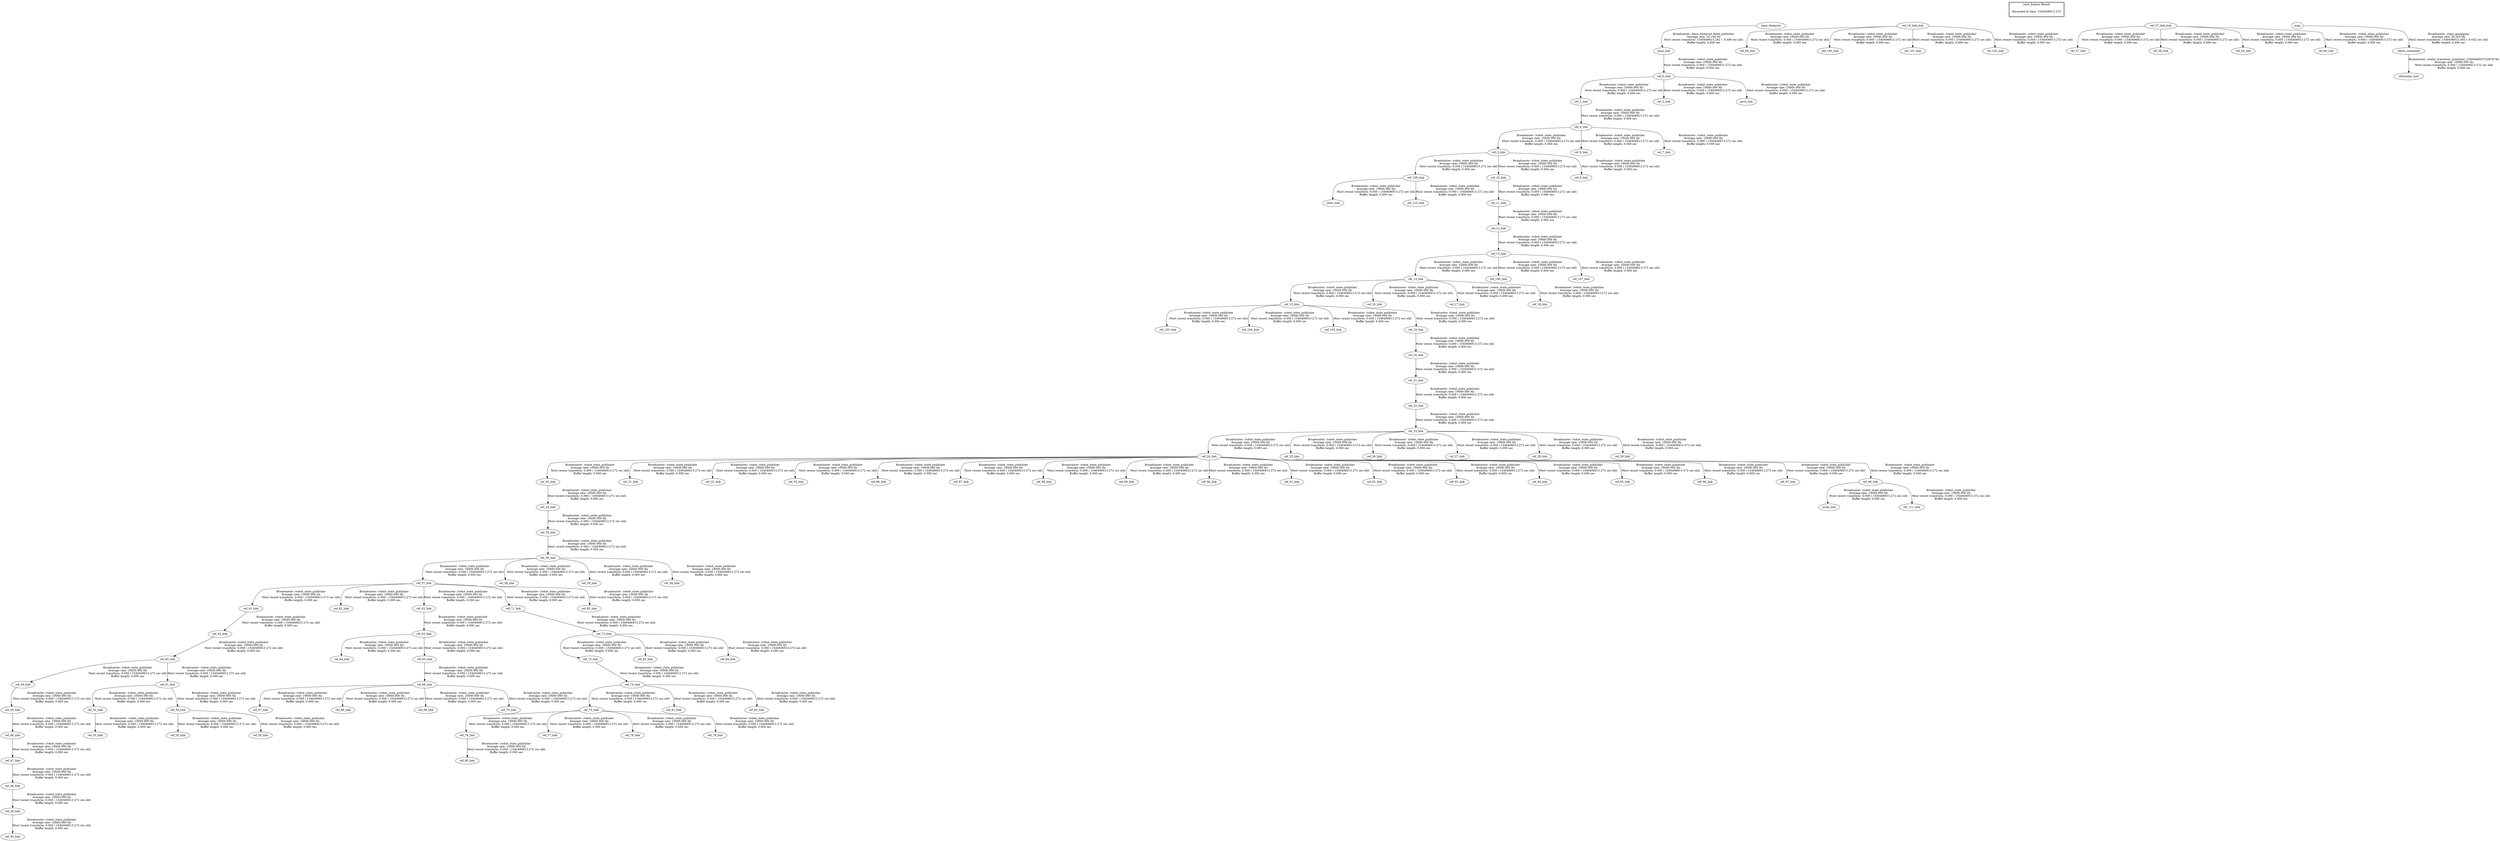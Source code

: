digraph G {
"base_link" -> "ref_0_link"[label="Broadcaster: /robot_state_publisher\nAverage rate: 10000.000 Hz\nMost recent transform: 0.000 ( 1540406913.272 sec old)\nBuffer length: 0.000 sec\n"];
"base_footprint" -> "base_link"[label="Broadcaster: /base_footprint_fixed_publisher\nAverage rate: 10.149 Hz\nMost recent transform: 1540406913.281 ( -0.009 sec old)\nBuffer length: 4.828 sec\n"];
"ref_0_link" -> "ref_1_link"[label="Broadcaster: /robot_state_publisher\nAverage rate: 10000.000 Hz\nMost recent transform: 0.000 ( 1540406913.272 sec old)\nBuffer length: 0.000 sec\n"];
"ref_18_link_hub" -> "ref_99_link"[label="Broadcaster: /robot_state_publisher\nAverage rate: 10000.000 Hz\nMost recent transform: 0.000 ( 1540406913.272 sec old)\nBuffer length: 0.000 sec\n"];
"ref_18_link_hub" -> "ref_100_link"[label="Broadcaster: /robot_state_publisher\nAverage rate: 10000.000 Hz\nMost recent transform: 0.000 ( 1540406913.272 sec old)\nBuffer length: 0.000 sec\n"];
"ref_18_link_hub" -> "ref_101_link"[label="Broadcaster: /robot_state_publisher\nAverage rate: 10000.000 Hz\nMost recent transform: 0.000 ( 1540406913.272 sec old)\nBuffer length: 0.000 sec\n"];
"ref_18_link_hub" -> "ref_102_link"[label="Broadcaster: /robot_state_publisher\nAverage rate: 10000.000 Hz\nMost recent transform: 0.000 ( 1540406913.272 sec old)\nBuffer length: 0.000 sec\n"];
"ref_15_link" -> "ref_103_link"[label="Broadcaster: /robot_state_publisher\nAverage rate: 10000.000 Hz\nMost recent transform: 0.000 ( 1540406913.272 sec old)\nBuffer length: 0.000 sec\n"];
"ref_14_link" -> "ref_15_link"[label="Broadcaster: /robot_state_publisher\nAverage rate: 10000.000 Hz\nMost recent transform: 0.000 ( 1540406913.272 sec old)\nBuffer length: 0.000 sec\n"];
"ref_15_link" -> "ref_104_link"[label="Broadcaster: /robot_state_publisher\nAverage rate: 10000.000 Hz\nMost recent transform: 0.000 ( 1540406913.272 sec old)\nBuffer length: 0.000 sec\n"];
"ref_15_link" -> "ref_105_link"[label="Broadcaster: /robot_state_publisher\nAverage rate: 10000.000 Hz\nMost recent transform: 0.000 ( 1540406913.272 sec old)\nBuffer length: 0.000 sec\n"];
"ref_13_link" -> "ref_106_link"[label="Broadcaster: /robot_state_publisher\nAverage rate: 10000.000 Hz\nMost recent transform: 0.000 ( 1540406913.272 sec old)\nBuffer length: 0.000 sec\n"];
"ref_12_link" -> "ref_13_link"[label="Broadcaster: /robot_state_publisher\nAverage rate: 10000.000 Hz\nMost recent transform: 0.000 ( 1540406913.272 sec old)\nBuffer length: 0.000 sec\n"];
"ref_13_link" -> "ref_107_link"[label="Broadcaster: /robot_state_publisher\nAverage rate: 10000.000 Hz\nMost recent transform: 0.000 ( 1540406913.272 sec old)\nBuffer length: 0.000 sec\n"];
"ref_5_link" -> "ref_108_link"[label="Broadcaster: /robot_state_publisher\nAverage rate: 10000.000 Hz\nMost recent transform: 0.000 ( 1540406913.272 sec old)\nBuffer length: 0.000 sec\n"];
"ref_4_link" -> "ref_5_link"[label="Broadcaster: /robot_state_publisher\nAverage rate: 10000.000 Hz\nMost recent transform: 0.000 ( 1540406913.272 sec old)\nBuffer length: 0.000 sec\n"];
"ref_10_link" -> "ref_11_link"[label="Broadcaster: /robot_state_publisher\nAverage rate: 10000.000 Hz\nMost recent transform: 0.000 ( 1540406913.272 sec old)\nBuffer length: 0.000 sec\n"];
"ref_5_link" -> "ref_10_link"[label="Broadcaster: /robot_state_publisher\nAverage rate: 10000.000 Hz\nMost recent transform: 0.000 ( 1540406913.272 sec old)\nBuffer length: 0.000 sec\n"];
"ref_108_link" -> "color_link"[label="Broadcaster: /robot_state_publisher\nAverage rate: 10000.000 Hz\nMost recent transform: 0.000 ( 1540406913.272 sec old)\nBuffer length: 0.000 sec\n"];
"ref_108_link" -> "ref_110_link"[label="Broadcaster: /robot_state_publisher\nAverage rate: 10000.000 Hz\nMost recent transform: 0.000 ( 1540406913.272 sec old)\nBuffer length: 0.000 sec\n"];
"ref_11_link" -> "ref_12_link"[label="Broadcaster: /robot_state_publisher\nAverage rate: 10000.000 Hz\nMost recent transform: 0.000 ( 1540406913.272 sec old)\nBuffer length: 0.000 sec\n"];
"ref_13_link" -> "ref_14_link"[label="Broadcaster: /robot_state_publisher\nAverage rate: 10000.000 Hz\nMost recent transform: 0.000 ( 1540406913.272 sec old)\nBuffer length: 0.000 sec\n"];
"ref_14_link" -> "ref_16_link"[label="Broadcaster: /robot_state_publisher\nAverage rate: 10000.000 Hz\nMost recent transform: 0.000 ( 1540406913.272 sec old)\nBuffer length: 0.000 sec\n"];
"ref_14_link" -> "ref_17_link"[label="Broadcaster: /robot_state_publisher\nAverage rate: 10000.000 Hz\nMost recent transform: 0.000 ( 1540406913.272 sec old)\nBuffer length: 0.000 sec\n"];
"ref_14_link" -> "ref_18_link"[label="Broadcaster: /robot_state_publisher\nAverage rate: 10000.000 Hz\nMost recent transform: 0.000 ( 1540406913.272 sec old)\nBuffer length: 0.000 sec\n"];
"ref_15_link" -> "ref_19_link"[label="Broadcaster: /robot_state_publisher\nAverage rate: 10000.000 Hz\nMost recent transform: 0.000 ( 1540406913.272 sec old)\nBuffer length: 0.000 sec\n"];
"ref_19_link" -> "ref_20_link"[label="Broadcaster: /robot_state_publisher\nAverage rate: 10000.000 Hz\nMost recent transform: 0.000 ( 1540406913.272 sec old)\nBuffer length: 0.000 sec\n"];
"ref_0_link" -> "ref_2_link"[label="Broadcaster: /robot_state_publisher\nAverage rate: 10000.000 Hz\nMost recent transform: 0.000 ( 1540406913.272 sec old)\nBuffer length: 0.000 sec\n"];
"ref_20_link" -> "ref_21_link"[label="Broadcaster: /robot_state_publisher\nAverage rate: 10000.000 Hz\nMost recent transform: 0.000 ( 1540406913.272 sec old)\nBuffer length: 0.000 sec\n"];
"ref_21_link" -> "ref_22_link"[label="Broadcaster: /robot_state_publisher\nAverage rate: 10000.000 Hz\nMost recent transform: 0.000 ( 1540406913.272 sec old)\nBuffer length: 0.000 sec\n"];
"ref_22_link" -> "ref_23_link"[label="Broadcaster: /robot_state_publisher\nAverage rate: 10000.000 Hz\nMost recent transform: 0.000 ( 1540406913.272 sec old)\nBuffer length: 0.000 sec\n"];
"ref_23_link" -> "ref_24_link"[label="Broadcaster: /robot_state_publisher\nAverage rate: 10000.000 Hz\nMost recent transform: 0.000 ( 1540406913.272 sec old)\nBuffer length: 0.000 sec\n"];
"ref_23_link" -> "ref_25_link"[label="Broadcaster: /robot_state_publisher\nAverage rate: 10000.000 Hz\nMost recent transform: 0.000 ( 1540406913.272 sec old)\nBuffer length: 0.000 sec\n"];
"ref_23_link" -> "ref_26_link"[label="Broadcaster: /robot_state_publisher\nAverage rate: 10000.000 Hz\nMost recent transform: 0.000 ( 1540406913.272 sec old)\nBuffer length: 0.000 sec\n"];
"ref_23_link" -> "ref_27_link"[label="Broadcaster: /robot_state_publisher\nAverage rate: 10000.000 Hz\nMost recent transform: 0.000 ( 1540406913.272 sec old)\nBuffer length: 0.000 sec\n"];
"ref_23_link" -> "ref_28_link"[label="Broadcaster: /robot_state_publisher\nAverage rate: 10000.000 Hz\nMost recent transform: 0.000 ( 1540406913.272 sec old)\nBuffer length: 0.000 sec\n"];
"ref_23_link" -> "ref_29_link"[label="Broadcaster: /robot_state_publisher\nAverage rate: 10000.000 Hz\nMost recent transform: 0.000 ( 1540406913.272 sec old)\nBuffer length: 0.000 sec\n"];
"ref_24_link" -> "ref_30_link"[label="Broadcaster: /robot_state_publisher\nAverage rate: 10000.000 Hz\nMost recent transform: 0.000 ( 1540406913.272 sec old)\nBuffer length: 0.000 sec\n"];
"ref_0_link" -> "gyro_link"[label="Broadcaster: /robot_state_publisher\nAverage rate: 10000.000 Hz\nMost recent transform: 0.000 ( 1540406913.272 sec old)\nBuffer length: 0.000 sec\n"];
"ref_24_link" -> "ref_31_link"[label="Broadcaster: /robot_state_publisher\nAverage rate: 10000.000 Hz\nMost recent transform: 0.000 ( 1540406913.272 sec old)\nBuffer length: 0.000 sec\n"];
"ref_24_link" -> "ref_32_link"[label="Broadcaster: /robot_state_publisher\nAverage rate: 10000.000 Hz\nMost recent transform: 0.000 ( 1540406913.272 sec old)\nBuffer length: 0.000 sec\n"];
"ref_24_link" -> "ref_33_link"[label="Broadcaster: /robot_state_publisher\nAverage rate: 10000.000 Hz\nMost recent transform: 0.000 ( 1540406913.272 sec old)\nBuffer length: 0.000 sec\n"];
"ref_30_link" -> "ref_34_link"[label="Broadcaster: /robot_state_publisher\nAverage rate: 10000.000 Hz\nMost recent transform: 0.000 ( 1540406913.272 sec old)\nBuffer length: 0.000 sec\n"];
"ref_34_link" -> "ref_35_link"[label="Broadcaster: /robot_state_publisher\nAverage rate: 10000.000 Hz\nMost recent transform: 0.000 ( 1540406913.272 sec old)\nBuffer length: 0.000 sec\n"];
"ref_35_link" -> "ref_36_link"[label="Broadcaster: /robot_state_publisher\nAverage rate: 10000.000 Hz\nMost recent transform: 0.000 ( 1540406913.272 sec old)\nBuffer length: 0.000 sec\n"];
"ref_36_link" -> "ref_37_link"[label="Broadcaster: /robot_state_publisher\nAverage rate: 10000.000 Hz\nMost recent transform: 0.000 ( 1540406913.272 sec old)\nBuffer length: 0.000 sec\n"];
"ref_36_link" -> "ref_38_link"[label="Broadcaster: /robot_state_publisher\nAverage rate: 10000.000 Hz\nMost recent transform: 0.000 ( 1540406913.272 sec old)\nBuffer length: 0.000 sec\n"];
"ref_36_link" -> "ref_39_link"[label="Broadcaster: /robot_state_publisher\nAverage rate: 10000.000 Hz\nMost recent transform: 0.000 ( 1540406913.272 sec old)\nBuffer length: 0.000 sec\n"];
"ref_36_link" -> "ref_40_link"[label="Broadcaster: /robot_state_publisher\nAverage rate: 10000.000 Hz\nMost recent transform: 0.000 ( 1540406913.272 sec old)\nBuffer length: 0.000 sec\n"];
"ref_1_link" -> "ref_4_link"[label="Broadcaster: /robot_state_publisher\nAverage rate: 10000.000 Hz\nMost recent transform: 0.000 ( 1540406913.272 sec old)\nBuffer length: 0.000 sec\n"];
"ref_37_link" -> "ref_41_link"[label="Broadcaster: /robot_state_publisher\nAverage rate: 10000.000 Hz\nMost recent transform: 0.000 ( 1540406913.272 sec old)\nBuffer length: 0.000 sec\n"];
"ref_41_link" -> "ref_42_link"[label="Broadcaster: /robot_state_publisher\nAverage rate: 10000.000 Hz\nMost recent transform: 0.000 ( 1540406913.272 sec old)\nBuffer length: 0.000 sec\n"];
"ref_42_link" -> "ref_43_link"[label="Broadcaster: /robot_state_publisher\nAverage rate: 10000.000 Hz\nMost recent transform: 0.000 ( 1540406913.272 sec old)\nBuffer length: 0.000 sec\n"];
"ref_43_link" -> "ref_44_link"[label="Broadcaster: /robot_state_publisher\nAverage rate: 10000.000 Hz\nMost recent transform: 0.000 ( 1540406913.272 sec old)\nBuffer length: 0.000 sec\n"];
"ref_44_link" -> "ref_45_link"[label="Broadcaster: /robot_state_publisher\nAverage rate: 10000.000 Hz\nMost recent transform: 0.000 ( 1540406913.272 sec old)\nBuffer length: 0.000 sec\n"];
"ref_45_link" -> "ref_46_link"[label="Broadcaster: /robot_state_publisher\nAverage rate: 10000.000 Hz\nMost recent transform: 0.000 ( 1540406913.272 sec old)\nBuffer length: 0.000 sec\n"];
"ref_46_link" -> "ref_47_link"[label="Broadcaster: /robot_state_publisher\nAverage rate: 10000.000 Hz\nMost recent transform: 0.000 ( 1540406913.272 sec old)\nBuffer length: 0.000 sec\n"];
"ref_47_link" -> "ref_48_link"[label="Broadcaster: /robot_state_publisher\nAverage rate: 10000.000 Hz\nMost recent transform: 0.000 ( 1540406913.272 sec old)\nBuffer length: 0.000 sec\n"];
"ref_48_link" -> "ref_49_link"[label="Broadcaster: /robot_state_publisher\nAverage rate: 10000.000 Hz\nMost recent transform: 0.000 ( 1540406913.272 sec old)\nBuffer length: 0.000 sec\n"];
"ref_49_link" -> "ref_50_link"[label="Broadcaster: /robot_state_publisher\nAverage rate: 10000.000 Hz\nMost recent transform: 0.000 ( 1540406913.272 sec old)\nBuffer length: 0.000 sec\n"];
"ref_43_link" -> "ref_51_link"[label="Broadcaster: /robot_state_publisher\nAverage rate: 10000.000 Hz\nMost recent transform: 0.000 ( 1540406913.272 sec old)\nBuffer length: 0.000 sec\n"];
"ref_51_link" -> "ref_52_link"[label="Broadcaster: /robot_state_publisher\nAverage rate: 10000.000 Hz\nMost recent transform: 0.000 ( 1540406913.272 sec old)\nBuffer length: 0.000 sec\n"];
"ref_52_link" -> "ref_53_link"[label="Broadcaster: /robot_state_publisher\nAverage rate: 10000.000 Hz\nMost recent transform: 0.000 ( 1540406913.272 sec old)\nBuffer length: 0.000 sec\n"];
"ref_51_link" -> "ref_54_link"[label="Broadcaster: /robot_state_publisher\nAverage rate: 10000.000 Hz\nMost recent transform: 0.000 ( 1540406913.272 sec old)\nBuffer length: 0.000 sec\n"];
"ref_54_link" -> "ref_55_link"[label="Broadcaster: /robot_state_publisher\nAverage rate: 10000.000 Hz\nMost recent transform: 0.000 ( 1540406913.272 sec old)\nBuffer length: 0.000 sec\n"];
"ref_54_link" -> "ref_56_link"[label="Broadcaster: /robot_state_publisher\nAverage rate: 10000.000 Hz\nMost recent transform: 0.000 ( 1540406913.272 sec old)\nBuffer length: 0.000 sec\n"];
"ref_37_link_hub" -> "ref_57_link"[label="Broadcaster: /robot_state_publisher\nAverage rate: 10000.000 Hz\nMost recent transform: 0.000 ( 1540406913.272 sec old)\nBuffer length: 0.000 sec\n"];
"ref_37_link_hub" -> "ref_58_link"[label="Broadcaster: /robot_state_publisher\nAverage rate: 10000.000 Hz\nMost recent transform: 0.000 ( 1540406913.272 sec old)\nBuffer length: 0.000 sec\n"];
"ref_37_link_hub" -> "ref_59_link"[label="Broadcaster: /robot_state_publisher\nAverage rate: 10000.000 Hz\nMost recent transform: 0.000 ( 1540406913.272 sec old)\nBuffer length: 0.000 sec\n"];
"ref_37_link_hub" -> "ref_60_link"[label="Broadcaster: /robot_state_publisher\nAverage rate: 10000.000 Hz\nMost recent transform: 0.000 ( 1540406913.272 sec old)\nBuffer length: 0.000 sec\n"];
"ref_4_link" -> "ref_6_link"[label="Broadcaster: /robot_state_publisher\nAverage rate: 10000.000 Hz\nMost recent transform: 0.000 ( 1540406913.272 sec old)\nBuffer length: 0.000 sec\n"];
"ref_37_link" -> "ref_61_link"[label="Broadcaster: /robot_state_publisher\nAverage rate: 10000.000 Hz\nMost recent transform: 0.000 ( 1540406913.272 sec old)\nBuffer length: 0.000 sec\n"];
"ref_37_link" -> "ref_62_link"[label="Broadcaster: /robot_state_publisher\nAverage rate: 10000.000 Hz\nMost recent transform: 0.000 ( 1540406913.272 sec old)\nBuffer length: 0.000 sec\n"];
"ref_62_link" -> "ref_63_link"[label="Broadcaster: /robot_state_publisher\nAverage rate: 10000.000 Hz\nMost recent transform: 0.000 ( 1540406913.272 sec old)\nBuffer length: 0.000 sec\n"];
"ref_63_link" -> "ref_64_link"[label="Broadcaster: /robot_state_publisher\nAverage rate: 10000.000 Hz\nMost recent transform: 0.000 ( 1540406913.272 sec old)\nBuffer length: 0.000 sec\n"];
"ref_63_link" -> "ref_65_link"[label="Broadcaster: /robot_state_publisher\nAverage rate: 10000.000 Hz\nMost recent transform: 0.000 ( 1540406913.272 sec old)\nBuffer length: 0.000 sec\n"];
"ref_65_link" -> "ref_66_link"[label="Broadcaster: /robot_state_publisher\nAverage rate: 10000.000 Hz\nMost recent transform: 0.000 ( 1540406913.272 sec old)\nBuffer length: 0.000 sec\n"];
"ref_66_link" -> "ref_67_link"[label="Broadcaster: /robot_state_publisher\nAverage rate: 10000.000 Hz\nMost recent transform: 0.000 ( 1540406913.272 sec old)\nBuffer length: 0.000 sec\n"];
"ref_66_link" -> "ref_68_link"[label="Broadcaster: /robot_state_publisher\nAverage rate: 10000.000 Hz\nMost recent transform: 0.000 ( 1540406913.272 sec old)\nBuffer length: 0.000 sec\n"];
"ref_66_link" -> "ref_69_link"[label="Broadcaster: /robot_state_publisher\nAverage rate: 10000.000 Hz\nMost recent transform: 0.000 ( 1540406913.272 sec old)\nBuffer length: 0.000 sec\n"];
"ref_66_link" -> "ref_70_link"[label="Broadcaster: /robot_state_publisher\nAverage rate: 10000.000 Hz\nMost recent transform: 0.000 ( 1540406913.272 sec old)\nBuffer length: 0.000 sec\n"];
"ref_4_link" -> "ref_7_link"[label="Broadcaster: /robot_state_publisher\nAverage rate: 10000.000 Hz\nMost recent transform: 0.000 ( 1540406913.272 sec old)\nBuffer length: 0.000 sec\n"];
"ref_37_link" -> "ref_71_link"[label="Broadcaster: /robot_state_publisher\nAverage rate: 10000.000 Hz\nMost recent transform: 0.000 ( 1540406913.272 sec old)\nBuffer length: 0.000 sec\n"];
"ref_71_link" -> "ref_72_link"[label="Broadcaster: /robot_state_publisher\nAverage rate: 10000.000 Hz\nMost recent transform: 0.000 ( 1540406913.272 sec old)\nBuffer length: 0.000 sec\n"];
"ref_72_link" -> "ref_73_link"[label="Broadcaster: /robot_state_publisher\nAverage rate: 10000.000 Hz\nMost recent transform: 0.000 ( 1540406913.272 sec old)\nBuffer length: 0.000 sec\n"];
"ref_73_link" -> "ref_74_link"[label="Broadcaster: /robot_state_publisher\nAverage rate: 10000.000 Hz\nMost recent transform: 0.000 ( 1540406913.272 sec old)\nBuffer length: 0.000 sec\n"];
"ref_74_link" -> "ref_75_link"[label="Broadcaster: /robot_state_publisher\nAverage rate: 10000.000 Hz\nMost recent transform: 0.000 ( 1540406913.272 sec old)\nBuffer length: 0.000 sec\n"];
"ref_75_link" -> "ref_76_link"[label="Broadcaster: /robot_state_publisher\nAverage rate: 10000.000 Hz\nMost recent transform: 0.000 ( 1540406913.272 sec old)\nBuffer length: 0.000 sec\n"];
"ref_75_link" -> "ref_77_link"[label="Broadcaster: /robot_state_publisher\nAverage rate: 10000.000 Hz\nMost recent transform: 0.000 ( 1540406913.272 sec old)\nBuffer length: 0.000 sec\n"];
"ref_75_link" -> "ref_78_link"[label="Broadcaster: /robot_state_publisher\nAverage rate: 10000.000 Hz\nMost recent transform: 0.000 ( 1540406913.272 sec old)\nBuffer length: 0.000 sec\n"];
"ref_75_link" -> "ref_79_link"[label="Broadcaster: /robot_state_publisher\nAverage rate: 10000.000 Hz\nMost recent transform: 0.000 ( 1540406913.272 sec old)\nBuffer length: 0.000 sec\n"];
"ref_76_link" -> "ref_80_link"[label="Broadcaster: /robot_state_publisher\nAverage rate: 10000.000 Hz\nMost recent transform: 0.000 ( 1540406913.272 sec old)\nBuffer length: 0.000 sec\n"];
"ref_5_link" -> "ref_8_link"[label="Broadcaster: /robot_state_publisher\nAverage rate: 10000.000 Hz\nMost recent transform: 0.000 ( 1540406913.272 sec old)\nBuffer length: 0.000 sec\n"];
"ref_74_link" -> "ref_81_link"[label="Broadcaster: /robot_state_publisher\nAverage rate: 10000.000 Hz\nMost recent transform: 0.000 ( 1540406913.272 sec old)\nBuffer length: 0.000 sec\n"];
"ref_74_link" -> "ref_82_link"[label="Broadcaster: /robot_state_publisher\nAverage rate: 10000.000 Hz\nMost recent transform: 0.000 ( 1540406913.272 sec old)\nBuffer length: 0.000 sec\n"];
"ref_72_link" -> "ref_83_link"[label="Broadcaster: /robot_state_publisher\nAverage rate: 10000.000 Hz\nMost recent transform: 0.000 ( 1540406913.272 sec old)\nBuffer length: 0.000 sec\n"];
"ref_72_link" -> "ref_84_link"[label="Broadcaster: /robot_state_publisher\nAverage rate: 10000.000 Hz\nMost recent transform: 0.000 ( 1540406913.272 sec old)\nBuffer length: 0.000 sec\n"];
"ref_37_link" -> "ref_85_link"[label="Broadcaster: /robot_state_publisher\nAverage rate: 10000.000 Hz\nMost recent transform: 0.000 ( 1540406913.272 sec old)\nBuffer length: 0.000 sec\n"];
"ref_24_link" -> "ref_86_link"[label="Broadcaster: /robot_state_publisher\nAverage rate: 10000.000 Hz\nMost recent transform: 0.000 ( 1540406913.272 sec old)\nBuffer length: 0.000 sec\n"];
"ref_24_link" -> "ref_87_link"[label="Broadcaster: /robot_state_publisher\nAverage rate: 10000.000 Hz\nMost recent transform: 0.000 ( 1540406913.272 sec old)\nBuffer length: 0.000 sec\n"];
"ref_24_link" -> "ref_88_link"[label="Broadcaster: /robot_state_publisher\nAverage rate: 10000.000 Hz\nMost recent transform: 0.000 ( 1540406913.272 sec old)\nBuffer length: 0.000 sec\n"];
"ref_24_link" -> "ref_89_link"[label="Broadcaster: /robot_state_publisher\nAverage rate: 10000.000 Hz\nMost recent transform: 0.000 ( 1540406913.272 sec old)\nBuffer length: 0.000 sec\n"];
"ref_24_link" -> "ref_90_link"[label="Broadcaster: /robot_state_publisher\nAverage rate: 10000.000 Hz\nMost recent transform: 0.000 ( 1540406913.272 sec old)\nBuffer length: 0.000 sec\n"];
"odom_combined" -> "ultrasonic_link"[label="Broadcaster: /static_transform_publisher_1540406603752876744\nAverage rate: 10000.000 Hz\nMost recent transform: 0.000 ( 1540406913.272 sec old)\nBuffer length: 0.000 sec\n"];
"ref_24_link" -> "ref_91_link"[label="Broadcaster: /robot_state_publisher\nAverage rate: 10000.000 Hz\nMost recent transform: 0.000 ( 1540406913.272 sec old)\nBuffer length: 0.000 sec\n"];
"ref_24_link" -> "ref_92_link"[label="Broadcaster: /robot_state_publisher\nAverage rate: 10000.000 Hz\nMost recent transform: 0.000 ( 1540406913.272 sec old)\nBuffer length: 0.000 sec\n"];
"ref_24_link" -> "ref_93_link"[label="Broadcaster: /robot_state_publisher\nAverage rate: 10000.000 Hz\nMost recent transform: 0.000 ( 1540406913.272 sec old)\nBuffer length: 0.000 sec\n"];
"ref_24_link" -> "ref_94_link"[label="Broadcaster: /robot_state_publisher\nAverage rate: 10000.000 Hz\nMost recent transform: 0.000 ( 1540406913.272 sec old)\nBuffer length: 0.000 sec\n"];
"ref_24_link" -> "ref_95_link"[label="Broadcaster: /robot_state_publisher\nAverage rate: 10000.000 Hz\nMost recent transform: 0.000 ( 1540406913.272 sec old)\nBuffer length: 0.000 sec\n"];
"ref_24_link" -> "ref_96_link"[label="Broadcaster: /robot_state_publisher\nAverage rate: 10000.000 Hz\nMost recent transform: 0.000 ( 1540406913.272 sec old)\nBuffer length: 0.000 sec\n"];
"ref_24_link" -> "ref_97_link"[label="Broadcaster: /robot_state_publisher\nAverage rate: 10000.000 Hz\nMost recent transform: 0.000 ( 1540406913.272 sec old)\nBuffer length: 0.000 sec\n"];
"ref_24_link" -> "ref_98_link"[label="Broadcaster: /robot_state_publisher\nAverage rate: 10000.000 Hz\nMost recent transform: 0.000 ( 1540406913.272 sec old)\nBuffer length: 0.000 sec\n"];
"ref_98_link" -> "accel_link"[label="Broadcaster: /robot_state_publisher\nAverage rate: 10000.000 Hz\nMost recent transform: 0.000 ( 1540406913.272 sec old)\nBuffer length: 0.000 sec\n"];
"ref_98_link" -> "ref_111_link"[label="Broadcaster: /robot_state_publisher\nAverage rate: 10000.000 Hz\nMost recent transform: 0.000 ( 1540406913.272 sec old)\nBuffer length: 0.000 sec\n"];
"map" -> "odom_combined"[label="Broadcaster: /slam_gmapping\nAverage rate: 20.205 Hz\nMost recent transform: 1540406913.305 ( -0.032 sec old)\nBuffer length: 4.949 sec\n"];
edge [style=invis];
 subgraph cluster_legend { style=bold; color=black; label ="view_frames Result";
"Recorded at time: 1540406913.272"[ shape=plaintext ] ;
 }->"ref_18_link_hub";
edge [style=invis];
 subgraph cluster_legend { style=bold; color=black; label ="view_frames Result";
"Recorded at time: 1540406913.272"[ shape=plaintext ] ;
 }->"ref_37_link_hub";
edge [style=invis];
 subgraph cluster_legend { style=bold; color=black; label ="view_frames Result";
"Recorded at time: 1540406913.272"[ shape=plaintext ] ;
 }->"map";
edge [style=invis];
 subgraph cluster_legend { style=bold; color=black; label ="view_frames Result";
"Recorded at time: 1540406913.272"[ shape=plaintext ] ;
 }->"base_footprint";
}